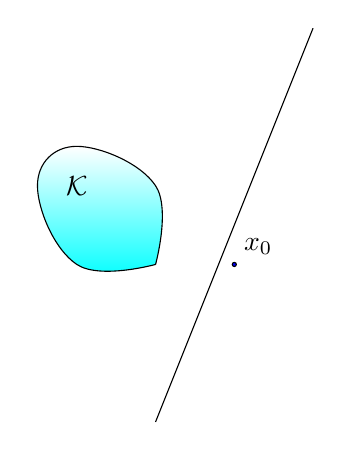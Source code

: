 \definecolor{qqqqff}{rgb}{0.,0.,1.}
\begin{tikzpicture}[scale=0.5]
 \draw[top color=white, bottom color=cyan] plot[smooth, tension=.7] coordinates {(-3,2) (-5,2) (-6,4) (-5,5) (-3,4) (-3,2)};
 \node at (-5,4) {$\mathcal{K}$};
\draw (1,8) -- (-3,-2);
\draw [fill=qqqqff] (-1,2) circle (1.5pt) 
   node [above right] {$x_0$};
\end{tikzpicture}
